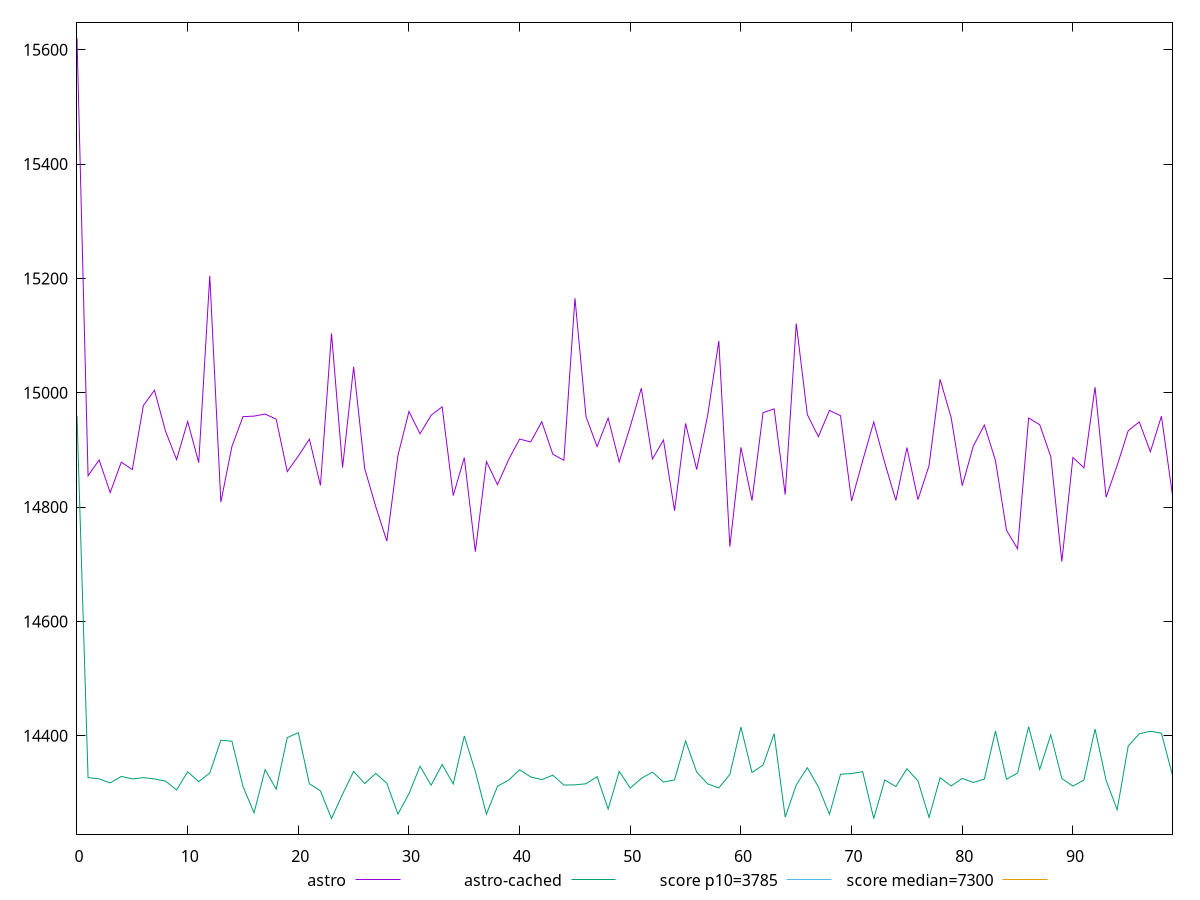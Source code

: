 reset

$astro <<EOF
0 15620.690499999999
1 14854.810999999998
2 14882.345999999998
3 14825.251
4 14878.468
5 14865.544000000002
6 14977.769
7 15004.348999999997
8 14932.688000000002
9 14883.0115
10 14949.737
11 14877.697000000004
12 15204.652499999998
13 14808.570000000002
14 14906.044500000002
15 14958.169
16 14959.0505
17 14962.697499999998
18 14953.717500000002
19 14862.001
20 14889.1215
21 14918.7525
22 14837.833000000002
23 15103.7695
24 14869.213499999998
25 15045.235499999999
26 14867.404499999999
27 14800.583
28 14740.344500000003
29 14890.068500000001
30 14967.264499999997
31 14928.130000000003
32 14960.537000000004
33 14975.307000000003
34 14820.071499999998
35 14886.449999999999
36 14721.992
37 14879.670499999998
38 14839.1885
39 14882.7945
40 14918.950499999999
41 14913.864
42 14949.270499999999
43 14892.4495
44 14881.726
45 15165.332999999999
46 14958.055499999999
47 14905.778
48 14955.567
49 14879.036499999998
50 14941.096000000001
51 15007.926
52 14883.9425
53 14917.2785
54 14793.641500000002
55 14946.183499999997
56 14865.607500000002
57 14961.236499999999
58 15090.607
59 14730.706000000002
60 14904.455500000002
61 14811.386
62 14965.135000000002
63 14971.757000000001
64 14821.738000000003
65 15121.0955
66 14961.785000000003
67 14923.081999999999
68 14969.043499999996
69 14959.7765
70 14810.623
71 14880.9535
72 14948.7595
73 14877.127999999997
74 14811.5985
75 14903.990000000002
76 14813.015
77 14872.450499999999
78 15023.374499999998
79 14956.232
80 14837.2225
81 14906.722500000003
82 14943.470499999998
83 14881.392500000002
84 14759.434000000001
85 14726.999
86 14955.751
87 14944.065999999999
88 14888.1735
89 14704.848000000002
90 14886.578999999998
91 14868.732499999998
92 15009.714
93 14817.148
94 14872.896499999999
95 14933.6165
96 14948.878
97 14896.698499999999
98 14958.976999999999
99 14820.674499999997
EOF

$astroCached <<EOF
0 14959.5125
1 14326.638500000001
2 14324.487000000001
3 14317.401999999998
4 14328.736399999998
5 14324.392000000003
6 14326.635199999999
7 14324.371500000001
8 14320.5265
9 14305.117999999999
10 14336.872599999999
11 14319.694500000001
12 14334.824
13 14392.033
14 14390.427499999998
15 14311.1875
16 14265.091499999999
17 14340.690100000003
18 14306.418500000002
19 14396.636499999997
20 14405.242849999999
21 14315.8145
22 14303.514
23 14255.140000000003
24 14297.753499999999
25 14337.642900000003
26 14316.291000000001
27 14334.066999999997
28 14316.764999999998
29 14262.992
30 14298.4925
31 14346.5857
32 14313.425000000003
33 14349.5537
34 14315.697
35 14399.521999999999
36 14337.1545
37 14262.668499999998
38 14311.568999999998
39 14322.2675
40 14340.3515
41 14327.904
42 14323.072
43 14330.9795
44 14313.662499999997
45 14313.995499999997
46 14315.924499999997
47 14328.387999999999
48 14271.73835
49 14337.475499999997
50 14308.351999999999
51 14325.3095
52 14336.329999999996
53 14318.9465
54 14322.686999999998
55 14390.875999999998
56 14336.36
57 14315.712999999998
58 14308.5765
59 14332.333999999999
60 14415.101999999999
61 14335.587
62 14348.716999999997
63 14403.588
64 14257.501
65 14313.859
66 14344.047300000002
67 14310.3905
68 14262.386000000002
69 14332.6144
70 14333.747000000003
71 14337.0815
72 14255.123
73 14322.605999999998
74 14311.134000000002
75 14342.2305
76 14320.8105
77 14257.045000000002
78 14326.431499999999
79 14312.066499999999
80 14325.306
81 14318.155499999997
82 14324.181499999999
83 14408.229499999998
84 14323.960500000001
85 14334.6495
86 14415.9835
87 14341.01785
88 14401.615999999998
89 14325.152499999998
90 14311.815999999999
91 14322.5225
92 14411.808
93 14321.811999999998
94 14270.558500000001
95 14382.034
96 14403.475999999999
97 14407.836
98 14404.342000000004
99 14330.6045
EOF

set key outside below
set xrange [0:99]
set yrange [14227.81165:15648.001849999999]
set trange [14227.81165:15648.001849999999]
set terminal svg size 640, 520 enhanced background rgb 'white'
set output "reports/report_00033_2021-03-01T14-23-16.841Z/interactive/comparison/line/0_vs_1.svg"

plot $astro title "astro" with line, \
     $astroCached title "astro-cached" with line, \
     3785 title "score p10=3785", \
     7300 title "score median=7300"

reset
